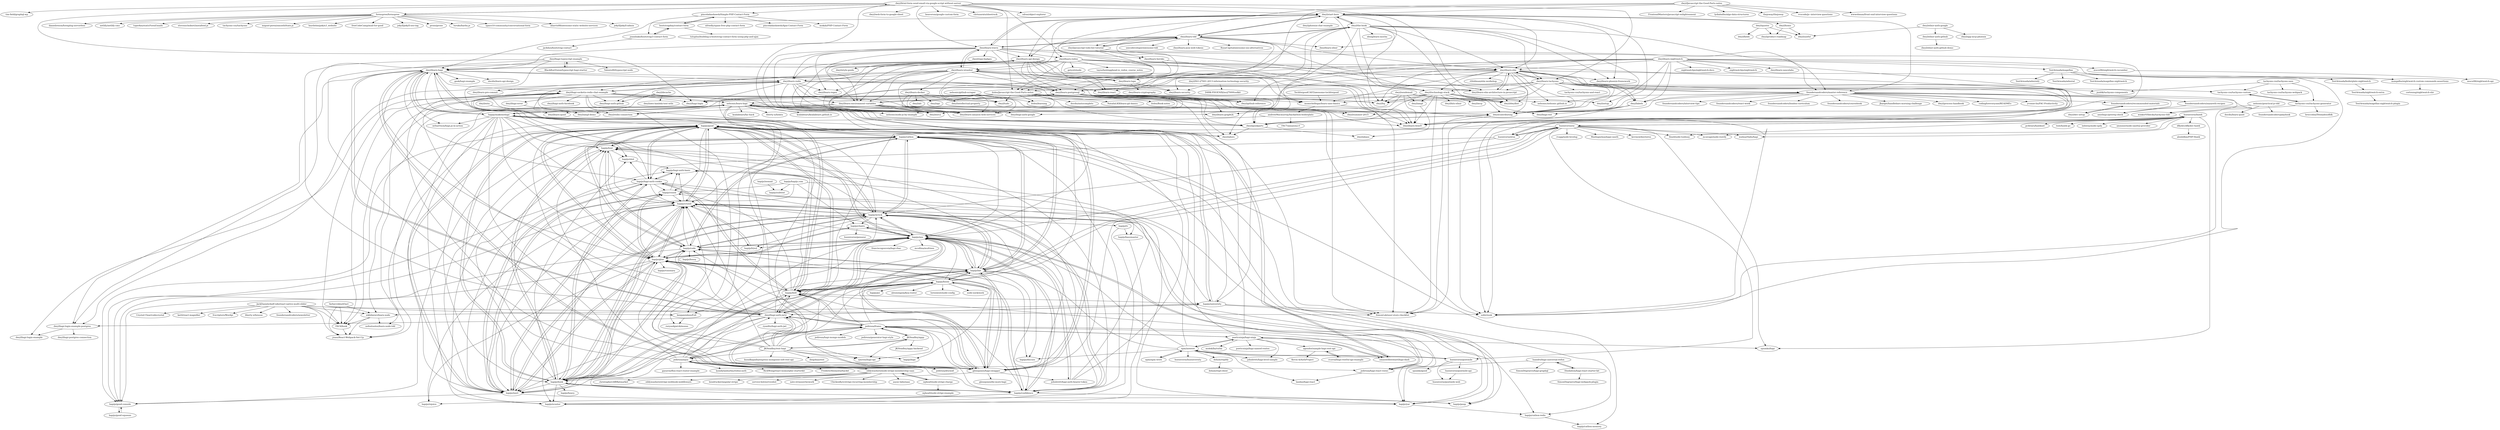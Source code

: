 digraph G {
"dwyl/start-here" -> "dwyl/learn-elixir" ["e"=1]
"dwyl/start-here" -> "dwyl/the-book"
"dwyl/start-here" -> "dwyl/learn-tdd"
"dwyl/start-here" -> "dwyl/technology-stack"
"dwyl/start-here" -> "dwyl/learn-travis"
"dwyl/start-here" -> "dwyl/learn-elm"
"dwyl/start-here" -> "iteles/Javascript-the-Good-Parts-notes"
"dwyl/start-here" -> "dwyl/home"
"dwyl/start-here" -> "dwyl/contributing"
"dwyl/start-here" -> "dwyl/learn-phoenix-framework" ["e"=1]
"dwyl/start-here" -> "dwyl/learn-api-design"
"dwyl/start-here" -> "foundersandcoders/master-reference"
"dwyl/start-here" -> "dwyl/learn-redux"
"dwyl/start-here" -> "dwyl/phoenix-chat-example" ["e"=1]
"dwyl/start-here" -> "dwyl/learn-hapi"
"JackDanielsAndCode/react-native-multi-slider" -> "jrans/React-Webpack-Set-Up"
"JackDanielsAndCode/react-native-multi-slider" -> "nikhilaravi/learn-node"
"JackDanielsAndCode/react-native-multi-slider" -> "benjaminlees/Es6"
"JackDanielsAndCode/react-native-multi-slider" -> "FAC6/book"
"JackDanielsAndCode/react-native-multi-slider" -> "foundersandcoders/newsletter"
"JackDanielsAndCode/react-native-multi-slider" -> "Crystal-Clear/codecrystal"
"JackDanielsAndCode/react-native-multi-slider" -> "kat4/react-magnifier"
"JackDanielsAndCode/react-native-multi-slider" -> "fcscripters/Wordpi"
"JackDanielsAndCode/react-native-multi-slider" -> "liberty-x/lxissue"
"JackDanielsAndCode/react-native-multi-slider" -> "SimonLab/user-story-checklist"
"dwyl/html-form-send-email-via-google-script-without-server" -> "dwyl/web-form-to-google-sheet"
"dwyl/html-form-send-email-via-google-script-without-server" -> "formspree/formspree"
"dwyl/html-form-send-email-via-google-script-without-server" -> "heaversm/google-custom-form"
"dwyl/html-form-send-email-via-google-script-without-server" -> "iteles/Javascript-the-Good-Parts-notes"
"dwyl/html-form-send-email-via-google-script-without-server" -> "dwyl/contributing"
"dwyl/html-form-send-email-via-google-script-without-server" -> "dwyl/start-here"
"dwyl/html-form-send-email-via-google-script-without-server" -> "dwyl/hapi-login"
"dwyl/html-form-send-email-via-google-script-without-server" -> "chriszarate/sheetrock" ["e"=1]
"dwyl/html-form-send-email-via-google-script-without-server" -> "dwyl/goodparts"
"dwyl/html-form-send-email-via-google-script-without-server" -> "pinceladasdaweb/Simple-PHP-Contact-Form"
"dwyl/html-form-send-email-via-google-script-without-server" -> "dwyl/learn-tachyons"
"dwyl/html-form-send-email-via-google-script-without-server" -> "sdras/object-explorer" ["e"=1]
"dwyl/html-form-send-email-via-google-script-without-server" -> "dwyl/learn-postgresql"
"dwyl/html-form-send-email-via-google-script-without-server" -> "dwyl/learn-travis"
"dwyl/html-form-send-email-via-google-script-without-server" -> "tim-field/graphql-wp" ["e"=1]
"dwyl/learn-istanbul" -> "dwyl/learn-tape"
"dwyl/learn-istanbul" -> "dwyl/learn-postgresql"
"dwyl/learn-istanbul" -> "dwyl/learn-environment-variables"
"dwyl/learn-istanbul" -> "dwyl/learn-pre-commit"
"dwyl/learn-istanbul" -> "dwyl/learn-travis"
"dwyl/learn-istanbul" -> "dwyl/learn-regex"
"dwyl/learn-istanbul" -> "sofer/sssk"
"dwyl/learn-istanbul" -> "dwyl/learn-redis"
"dwyl/learn-istanbul" -> "dwyl/learn-security"
"dwyl/learn-istanbul" -> "dwyl/learn-docker"
"dwyl/learn-istanbul" -> "dwyl/learn-amazon-web-services"
"dwyl/learn-istanbul" -> "dwyl/hapi-auth-github"
"formspree/formspree" -> "dwyl/html-form-send-email-via-google-script-without-server"
"formspree/formspree" -> "jekyll/jekyll-admin" ["e"=1]
"formspree/formspree" -> "danielireson/formplug-serverless"
"formspree/formspree" -> "netlify/netlify-cms" ["e"=1]
"formspree/formspree" -> "toperkin/staticFormEmails"
"formspree/formspree" -> "stevenschobert/instafeed.js" ["e"=1]
"formspree/formspree" -> "tachyons-css/tachyons" ["e"=1]
"formspree/formspree" -> "miguel-perez/smoothState.js" ["e"=1]
"formspree/formspree" -> "laurilehmijoki/s3_website" ["e"=1]
"formspree/formspree" -> "freeCodeCamp/mail-for-good" ["e"=1]
"formspree/formspree" -> "jekyll/jekyll-seo-tag" ["e"=1]
"formspree/formspree" -> "prose/prose" ["e"=1]
"formspree/formspree" -> "luruke/barba.js" ["e"=1]
"formspree/formspree" -> "space10-community/conversational-form" ["e"=1]
"formspree/formspree" -> "aharris88/awesome-static-website-services"
"dwyl/learn-docker" -> "dwyl/env2"
"dwyl/learn-docker" -> "dwyl/hapi-auth-google"
"dwyl/learn-docker" -> "dwyl/alc"
"dwyl/learn-docker" -> "dwyl/api"
"dwyl/learn-docker" -> "dwyl/tudo"
"dwyl/learn-docker" -> "dwyl/intellectual-property"
"hapijs/catbox" -> "hapijs/good"
"hapijs/catbox" -> "hapijs/catbox-redis"
"hapijs/catbox" -> "hapijs/crumb"
"hapijs/catbox" -> "hapijs/wreck"
"hapijs/catbox" -> "hapijs/good-console"
"hapijs/catbox" -> "hapijs/code"
"hapijs/catbox" -> "hapijs/lab"
"hapijs/catbox" -> "hapijs/yar"
"hapijs/catbox" -> "hapijs/hoek"
"hapijs/catbox" -> "hapijs/poop"
"hapijs/catbox" -> "hapijs/catbox-memory"
"hapijs/catbox" -> "hapijs/inert"
"hapijs/catbox" -> "hapijs/nes"
"hapijs/catbox" -> "hapijs/confidence"
"hapijs/catbox" -> "hapijs/lout"
"hapijs/good" -> "hapijs/good-console"
"hapijs/good" -> "hapijs/crumb"
"hapijs/good" -> "hapijs/glue"
"hapijs/good" -> "hapijs/catbox"
"hapijs/good" -> "hapijs/hoek"
"hapijs/good" -> "hapijs/lab"
"hapijs/good" -> "hapijs/lout"
"hapijs/good" -> "hapijs/inert"
"hapijs/good" -> "hapijs/bell"
"hapijs/good" -> "hapijs/code"
"hapijs/good" -> "hapijs/hapi-auth-cookie"
"hapijs/good" -> "glennjones/hapi-swagger"
"hapijs/good" -> "hapijs/wreck"
"hapijs/good" -> "hapijs/nes"
"hapijs/good" -> "hapijs/vision"
"hapijs/lout" -> "hapijs/good"
"hapijs/lout" -> "hapijs/code"
"hapijs/lout" -> "hapijs/scooter"
"hapijs/lout" -> "hapijs/confidence"
"hapijs/lout" -> "hapijs/shot"
"hapijs/lout" -> "hapijs/crumb"
"hapijs/confidence" -> "hapijs/crumb"
"hapijs/confidence" -> "hapijs/glue"
"hapijs/confidence" -> "hapijs/scooter"
"hapijs/confidence" -> "hapijs/rejoice"
"hapijs/confidence" -> "hapijs/hoek"
"hapijs/confidence" -> "hapijs/poop"
"hapijs/confidence" -> "hapijs/nes"
"dwyl/learn-nightwatch" -> "dwyl/contributing"
"dwyl/learn-nightwatch" -> "nightwatchjs/nightwatch-docs"
"dwyl/learn-nightwatch" -> "dwyl/env2"
"dwyl/learn-nightwatch" -> "maxgalbu/nightwatch-custom-commands-assertions"
"dwyl/learn-nightwatch" -> "dwyl/learn-elm"
"dwyl/learn-nightwatch" -> "dwyl/learn-html5"
"dwyl/learn-nightwatch" -> "nightwatchjs/nightwatch" ["e"=1]
"dwyl/learn-nightwatch" -> "dwyl/setup"
"dwyl/learn-nightwatch" -> "dwyl/learn-saucelabs"
"dwyl/learn-nightwatch" -> "mucsi96/nightwatch-cucumber"
"dwyl/learn-nightwatch" -> "dwyl/learn-graphQL"
"dwyl/learn-nightwatch" -> "dwyl/hq"
"dwyl/learn-nightwatch" -> "dwyl/labels"
"dwyl/learn-nightwatch" -> "TestArmada/magellan"
"dwyl/learn-nightwatch" -> "dwyl/github-reference"
"dwyl/ISO-27001-2013-information-technology-security" -> "dwyl/learn-security"
"dwyl/ISO-27001-2013-information-technology-security" -> "D4RK-PHOENIX/iso27000toolkit"
"jedireza/aqua" -> "jedireza/frame"
"jedireza/aqua" -> "jedireza/drywall" ["e"=1]
"jedireza/aqua" -> "RickWong/react-isomorphic-starterkit" ["e"=1]
"jedireza/aqua" -> "hapijs/nes"
"jedireza/aqua" -> "FredericHeem/starhackit" ["e"=1]
"jedireza/aqua" -> "eddywashere/node-stripe-membership-saas"
"jedireza/aqua" -> "dwyl/hapi-auth-jwt2"
"jedireza/aqua" -> "jedireza/hapi-react-views"
"jedireza/aqua" -> "glennjones/hapi-swagger"
"jedireza/aqua" -> "gaearon/flux-react-router-example" ["e"=1]
"jedireza/aqua" -> "hapijs/confidence"
"jedireza/aqua" -> "hapijs/lout"
"jedireza/aqua" -> "hapijs/bell"
"jedireza/aqua" -> "lynndylanhurley/redux-auth" ["e"=1]
"jedireza/aqua" -> "dwyl/hapi-socketio-redis-chat-example"
"TestArmada/magellan" -> "TestArmada/boilerplate-nightwatch"
"TestArmada/magellan" -> "TestArmada/admiral"
"TestArmada/magellan" -> "TestArmada/magellan-nightwatch"
"TestArmada/magellan" -> "maxgalbu/nightwatch-custom-commands-assertions"
"TestArmada/magellan" -> "TestArmada/admiral2"
"dwyl/learn-tdd" -> "dwyl/learn-travis"
"dwyl/learn-tdd" -> "dwyl/the-book"
"dwyl/learn-tdd" -> "dwyl/start-here"
"dwyl/learn-tdd" -> "dwyl/javascript-todo-list-tutorial"
"dwyl/learn-tdd" -> "unicodeveloper/awesome-tdd" ["e"=1]
"dwyl/learn-tdd" -> "dwyl/learn-elm-architecture-in-javascript"
"dwyl/learn-tdd" -> "dwyl/learn-hapi"
"dwyl/learn-tdd" -> "dwyl/learn-tape"
"dwyl/learn-tdd" -> "dwyl/learn-elm"
"dwyl/learn-tdd" -> "dwyl/learn-istanbul"
"dwyl/learn-tdd" -> "dwyl/learn-api-design"
"dwyl/learn-tdd" -> "iteles/Javascript-the-Good-Parts-notes"
"dwyl/learn-tdd" -> "dwyl/learn-elixir" ["e"=1]
"dwyl/learn-tdd" -> "dwyl/learn-json-web-tokens" ["e"=1]
"dwyl/learn-tdd" -> "RunaCapital/awesome-oss-alternatives" ["e"=1]
"dwyl/learn-heroku" -> "dwyl/learn-html5"
"dwyl/learn-heroku" -> "dwyl/learn-amazon-web-services"
"nelsonic/github-scraper" -> "dwyl/tudo"
"nelsonic/github-scraper" -> "iteles/learning"
"nelsonic/github-scraper" -> "SimonLab/user-story-checklist"
"dwyl/learn-hapi" -> "dwyl/hapi-auth-jwt2"
"dwyl/learn-hapi" -> "dwyl/learn-api-design"
"dwyl/learn-hapi" -> "hapijs/bell"
"dwyl/learn-hapi" -> "hapijs/university"
"dwyl/learn-hapi" -> "hapijs/makemehapi"
"dwyl/learn-hapi" -> "mtharrison/hapi.js-in-action"
"dwyl/learn-hapi" -> "glennjones/hapi-swagger"
"dwyl/learn-hapi" -> "dwyl/hapi-socketio-redis-chat-example"
"dwyl/learn-hapi" -> "hapijs/hapi-auth-cookie"
"dwyl/learn-hapi" -> "dwyl/learn-redis"
"dwyl/learn-hapi" -> "geek/hapi-example"
"dwyl/learn-hapi" -> "docdis/learn-api-design"
"dwyl/learn-hapi" -> "dwyl/hapi-login-example-postgres"
"dwyl/learn-hapi" -> "hapijs/shot"
"dwyl/learn-hapi" -> "hapijs/glue"
"dwyl/the-book" -> "dwyl/technology-stack"
"dwyl/the-book" -> "dwyl/learn-elm"
"dwyl/the-book" -> "foundersandcoders/master-reference"
"dwyl/the-book" -> "dwyl/start-here"
"dwyl/the-book" -> "dwyl/learn-tdd"
"dwyl/the-book" -> "dwyl/goodparts"
"dwyl/the-book" -> "dwyl/contributing"
"dwyl/the-book" -> "ideaq/learn-mocha"
"dwyl/the-book" -> "dwyl/learn-tachyons"
"dwyl/the-book" -> "dwyl/dwylbot"
"dwyl/the-book" -> "dwyl/hq"
"dwyl/the-book" -> "dwyl/learn-security"
"dwyl/the-book" -> "iteles/Javascript-the-Good-Parts-notes"
"dwyl/the-book" -> "dwyl/learn-phoenix-framework" ["e"=1]
"dwyl/the-book" -> "dwyl/learn-postgresql"
"dwyl/Javascript-the-Good-Parts-notes" -> "FrontendMasters/javascript-enlightenment" ["e"=1]
"dwyl/Javascript-the-Good-Parts-notes" -> "dwyl/javascript-todo-list-tutorial"
"dwyl/Javascript-the-Good-Parts-notes" -> "lydiahallie/algo-data-structures" ["e"=1]
"dwyl/Javascript-the-Good-Parts-notes" -> "thejsway/thejsway" ["e"=1]
"dwyl/Javascript-the-Good-Parts-notes" -> "dwyl/start-here"
"dwyl/Javascript-the-Good-Parts-notes" -> "dwyl/learn-postgresql"
"dwyl/Javascript-the-Good-Parts-notes" -> "vvscode/js--interview-questions" ["e"=1]
"dwyl/Javascript-the-Good-Parts-notes" -> "wwwebman/front-end-interview-questions" ["e"=1]
"pinceladasdaweb/Simple-PHP-Contact-Form" -> "bootstrapbay/contact-form"
"pinceladasdaweb/Simple-PHP-Contact-Form" -> "pinceladasdaweb/Ajax-Contact-Form"
"pinceladasdaweb/Simple-PHP-Contact-Form" -> "jonmbake/bootstrap3-contact-form"
"pinceladasdaweb/Simple-PHP-Contact-Form" -> "mokah/PHP-Contact-Form"
"pinceladasdaweb/Simple-PHP-Contact-Form" -> "nfriedly/spam-free-php-contact-form"
"hapijs/bell" -> "hapijs/hapi-auth-cookie"
"hapijs/bell" -> "hapijs/nes"
"hapijs/bell" -> "hapijs/good"
"hapijs/bell" -> "hapijs/inert"
"hapijs/bell" -> "hapijs/hapi-auth-basic"
"hapijs/bell" -> "dwyl/hapi-auth-jwt2"
"hapijs/bell" -> "glennjones/hapi-swagger"
"hapijs/bell" -> "hapijs/wreck"
"hapijs/bell" -> "hapijs/vision"
"hapijs/bell" -> "hapijs/glue"
"hapijs/bell" -> "hapijs/confidence"
"hapijs/bell" -> "dwyl/learn-hapi"
"hapijs/bell" -> "hapijs/lout"
"hapijs/bell" -> "hapijs/university"
"hapijs/bell" -> "hapijs/yar"
"hapijs/boom" -> "hapijs/good"
"hapijs/boom" -> "dwyl/hapi-auth-jwt2"
"hapijs/boom" -> "hapijs/joi" ["e"=1]
"hapijs/boom" -> "hapijs/lab"
"hapijs/boom" -> "hapijs/hapi" ["e"=1]
"hapijs/boom" -> "glennjones/hapi-swagger"
"hapijs/boom" -> "alexmingoia/koa-router" ["e"=1]
"hapijs/boom" -> "hapijs/code"
"hapijs/boom" -> "hapijs/hoek"
"hapijs/boom" -> "hapijs/inert"
"hapijs/boom" -> "hapijs/bell"
"hapijs/boom" -> "hapijs/wreck"
"hapijs/boom" -> "hapijs/nes"
"hapijs/boom" -> "lorenwest/node-config" ["e"=1]
"hapijs/boom" -> "node-nock/nock" ["e"=1]
"hapijs/lab" -> "hapijs/code"
"hapijs/lab" -> "hapijs/good"
"hapijs/lab" -> "hapijs/hoek"
"hapijs/lab" -> "hapijs/glue"
"hapijs/lab" -> "hapijs/wreck"
"hapijs/lab" -> "hapijs/nes"
"hapijs/lab" -> "hapijs/catbox"
"hapijs/lab" -> "hapijs/inert"
"hapijs/lab" -> "hapijs/lout"
"hapijs/lab" -> "hapijs/confidence"
"hapijs/lab" -> "hapijs/crumb"
"hapijs/lab" -> "glennjones/hapi-swagger"
"hapijs/lab" -> "hapijs/discuss"
"hapijs/lab" -> "hapijs/boom"
"hapijs/lab" -> "dwyl/hapi-auth-jwt2"
"hapijs/wreck" -> "hapijs/hoek"
"hapijs/wreck" -> "hapijs/crumb"
"hapijs/wreck" -> "hapijs/code"
"hapijs/wreck" -> "hapijs/h2o2"
"hapijs/wreck" -> "hapijs/catbox"
"hapijs/wreck" -> "hapijs/yar"
"hapijs/wreck" -> "hapijs/lab"
"hapijs/wreck" -> "hapijs/good"
"hapijs/wreck" -> "hapijs/inert"
"hapijs/wreck" -> "hapijs/tv"
"hapijs/wreck" -> "hapijs/poop"
"hapijs/wreck" -> "hapijs/hapi-auth-basic"
"hapijs/wreck" -> "hapijs/chairo"
"hapijs/wreck" -> "hapijs/hapi-auth-cookie"
"hapijs/wreck" -> "hapijs/nes"
"dwyl/hapi-socketio-redis-chat-example" -> "dwyl/learn-redis"
"dwyl/hapi-socketio-redis-chat-example" -> "dwyl/redis-connection"
"dwyl/hapi-socketio-redis-chat-example" -> "nelsonic/learn-hapi"
"dwyl/hapi-socketio-redis-chat-example" -> "dwyl/hapi-error"
"dwyl/hapi-socketio-redis-chat-example" -> "dwyl/adoro"
"dwyl/hapi-socketio-redis-chat-example" -> "dwyl/hapi-auth-google"
"dwyl/hapi-socketio-redis-chat-example" -> "FAC6/book"
"dwyl/hapi-socketio-redis-chat-example" -> "dwyl/hapi-login"
"dwyl/hapi-socketio-redis-chat-example" -> "dwyl/contributing"
"dwyl/hapi-socketio-redis-chat-example" -> "dwyl/learn-qunit"
"dwyl/hapi-socketio-redis-chat-example" -> "dwyl/hapi-auth-facebook"
"dwyl/hapi-socketio-redis-chat-example" -> "dwyl/hapi-login-example"
"dwyl/hapi-socketio-redis-chat-example" -> "dwyl/hapi-auth-github"
"dwyl/hapi-socketio-redis-chat-example" -> "dwyl/env2"
"dwyl/hapi-socketio-redis-chat-example" -> "rorysedgwick/moose"
"dwyl/learn-redux" -> "dwyl/learn-react"
"dwyl/learn-redux" -> "dwyl/learn-elm"
"dwyl/learn-redux" -> "dwyl/learn-elm-architecture-in-javascript"
"dwyl/learn-redux" -> "msmichellegar/learn-sass-basics"
"dwyl/learn-redux" -> "dwyl/learn-istanbul"
"dwyl/learn-redux" -> "sofer/sssk"
"dwyl/learn-redux" -> "iteles/Javascript-the-Good-Parts-notes"
"dwyl/learn-redux" -> "dwyl/env2"
"dwyl/learn-redux" -> "getyoti/node"
"dwyl/learn-redux" -> "dwyl/learn-environment-variables"
"dwyl/learn-redux" -> "dwyl/goodparts"
"dwyl/learn-redux" -> "dwyl/hapi-socketio-redis-chat-example"
"dwyl/learn-redux" -> "tayiorbeii/egghead.io_redux_course_notes" ["e"=1]
"jedireza/hapi-react-views" -> "landau/hapi-react"
"jedireza/hapi-react-views" -> "hapijs/nes"
"JKHeadley/rest-hapi" -> "JKHeadley/appy"
"JKHeadley/rest-hapi" -> "dwyl/hapi-auth-jwt2"
"JKHeadley/rest-hapi" -> "glennjones/hapi-swagger"
"JKHeadley/rest-hapi" -> "diegohaz/rest" ["e"=1]
"JKHeadley/rest-hapi" -> "jedireza/frame"
"JKHeadley/rest-hapi" -> "hapijs/boom"
"JKHeadley/rest-hapi" -> "dwyl/learn-hapi"
"JKHeadley/rest-hapi" -> "hapijs/crumb"
"JKHeadley/rest-hapi" -> "hapijs/bell"
"JKHeadley/rest-hapi" -> "hapijs/glue"
"JKHeadley/rest-hapi" -> "hapijs/hapi" ["e"=1]
"JKHeadley/rest-hapi" -> "rjmreis/hapi-api"
"JKHeadley/rest-hapi" -> "hapijs/good"
"JKHeadley/rest-hapi" -> "kunalkapadia/express-mongoose-es6-rest-api" ["e"=1]
"JKHeadley/rest-hapi" -> "jedireza/aqua"
"dwyl/learn-regex" -> "dwyl/learn-amazon-web-services"
"johnbrett/hapi-auth-bearer-token" -> "hapijs/good"
"johnbrett/hapi-auth-bearer-token" -> "hapijs/nes"
"johnbrett/hapi-auth-bearer-token" -> "hapijs/hapi-auth-basic"
"dwyl/learn-tachyons" -> "dwyl/learn-elm"
"dwyl/learn-tachyons" -> "tachyons-css/tachyons-and-react"
"dwyl/learn-tachyons" -> "dwyl/contributing"
"dwyl/learn-tachyons" -> "dwyl/learn-react"
"dwyl/learn-tachyons" -> "dwyl/technology-stack"
"dwyl/learn-tachyons" -> "winkerVSbecks/tachyons-tldr"
"dwyl/learn-tachyons" -> "SimonLab/user-story-checklist"
"dwyl/learn-tachyons" -> "tachyons-css/tachyons-custom"
"dwyl/learn-tachyons" -> "jxnblk/tachyons-components" ["e"=1]
"dwyl/learn-tachyons" -> "dwyl/hapi-login"
"dwyl/learn-tachyons" -> "dwyl/labels"
"dwyl/learn-tachyons" -> "foundersandcoders/master-reference"
"dwyl/learn-tachyons" -> "dwyl/hq"
"dwyl/learn-tachyons" -> "dwyl/learn-elm-architecture-in-javascript"
"dwyl/learn-tachyons" -> "nelsonic/nelsonic.github.io"
"hueniverse/hawk" -> "hueniverse/oz"
"hueniverse/hawk" -> "hueniverse/iron"
"hueniverse/hawk" -> "pcibraro/hawknet"
"hueniverse/hawk" -> "dflydev/dflydev-hawk"
"hueniverse/hawk" -> "spumko/hapi" ["e"=1]
"hueniverse/hawk" -> "lloyd/node-toobusy" ["e"=1]
"hueniverse/hawk" -> "tent/hawk-go"
"hueniverse/hawk" -> "mcavage/node-restify" ["e"=1]
"hueniverse/hawk" -> "walmartlabs/hapi" ["e"=1]
"hueniverse/hawk" -> "hapijs/bell"
"hueniverse/hawk" -> "indutny/node-spdy" ["e"=1]
"hueniverse/hawk" -> "ammmir/node-oauth2-provider" ["e"=1]
"JKHeadley/appy" -> "JKHeadley/rest-hapi"
"JKHeadley/appy" -> "JKHeadley/appy-backend"
"JKHeadley/appy" -> "jedireza/frame"
"JKHeadley/appy" -> "rjmreis/hapi-api"
"dwyl/learn-elm-architecture-in-javascript" -> "dwyl/learn-elm"
"dwyl/learn-elm-architecture-in-javascript" -> "dwyl/dwylbot"
"npm/npm-www" -> "npm/newww"
"dwyl/learn-environment-variables" -> "dwyl/env2"
"dwyl/learn-environment-variables" -> "dwyl/learn-html5"
"dwyl/learn-environment-variables" -> "dwyl/learn-amazon-web-services"
"dwyl/learn-environment-variables" -> "dwyl/redis-connection"
"dwyl/learn-environment-variables" -> "dwyl/learn-qunit"
"dwyl/learn-environment-variables" -> "dwyl/learn-postgresql"
"dwyl/learn-environment-variables" -> "sofer/sssk"
"dwyl/learn-environment-variables" -> "dwyl/learn-graphQL"
"dwyl/learn-environment-variables" -> "dwyl/hapi-auth-google"
"dwyl/learn-travis" -> "dwyl/learn-tdd"
"dwyl/learn-travis" -> "dwyl/learn-istanbul"
"dwyl/learn-travis" -> "dwyl/repo-badges" ["e"=1]
"dwyl/learn-travis" -> "dwyl/learn-environment-variables"
"dwyl/learn-travis" -> "dwyl/start-here"
"dwyl/learn-travis" -> "dwyl/learn-redis"
"dwyl/learn-travis" -> "dwyl/learn-postgresql"
"dwyl/learn-travis" -> "dwyl/learn-heroku"
"dwyl/learn-travis" -> "dwyl/env2"
"dwyl/learn-travis" -> "foundersandcoders/master-reference"
"dwyl/learn-travis" -> "dwyl/learn-redux"
"dwyl/learn-travis" -> "dwyl/learn-regex"
"dwyl/learn-travis" -> "dwyl/learn-api-design"
"dwyl/learn-travis" -> "sofer/sssk"
"dwyl/learn-travis" -> "dwyl/goodparts"
"dwyl/quotes" -> "dwyl/product-roadmap"
"dwyl/quotes" -> "dwyl/fields" ["e"=1]
"dwyl/quotes" -> "dwyl/useful"
"dwyl/learn-elm" -> "dwyl/learn-elm-architecture-in-javascript"
"dwyl/learn-elm" -> "dwyl/contributing"
"dwyl/learn-elm" -> "dwyl/learn-phoenix-framework" ["e"=1]
"dwyl/learn-elm" -> "dwyl/learn-tachyons"
"dwyl/learn-elm" -> "rtfeldman/elm-workshop" ["e"=1]
"dwyl/learn-elm" -> "dwyl/learn-html5"
"dwyl/learn-elm" -> "dwyl/technology-stack"
"dwyl/learn-elm" -> "foundersandcoders/master-reference"
"dwyl/learn-elm" -> "sofer/sssk"
"dwyl/learn-elm" -> "dwyl/dwylbot"
"dwyl/learn-elm" -> "dwyl/goodparts"
"dwyl/learn-elm" -> "dwyl/labels"
"dwyl/learn-elm" -> "msmichellegar/learn-sass-basics"
"dwyl/learn-elm" -> "dwyl/learn-postgresql"
"dwyl/learn-elm" -> "nelsonic/nelsonic.github.io"
"dwyl/learn-redis" -> "dwyl/hapi-socketio-redis-chat-example"
"dwyl/learn-redis" -> "dwyl/redis-connection"
"dwyl/learn-redis" -> "dwyl/learn-postgresql"
"dwyl/learn-redis" -> "dwyl/learn-environment-variables"
"dwyl/learn-redis" -> "dwyl/learn-qunit"
"dwyl/learn-redis" -> "dwyl/learn-react"
"dwyl/learn-redis" -> "dwyl/learn-regex"
"dwyl/learn-redis" -> "dwyl/env2"
"dwyl/learn-redis" -> "dwyl/learn-amazon-web-services"
"dwyl/learn-redis" -> "dwyl/hapi-login-example-postgres"
"dwyl/learn-redis" -> "dwyl/learn-html5"
"dwyl/learn-redis" -> "dwyl/hapi-login"
"dwyl/learn-redis" -> "dwyl/tudo"
"dwyl/learn-redis" -> "dwyl/learn-pre-commit"
"jedireza/frame" -> "jedireza/aqua"
"jedireza/frame" -> "hapijs/lab"
"jedireza/frame" -> "dwyl/hapi-auth-jwt2"
"jedireza/frame" -> "jedireza/hapi-mongo-models"
"jedireza/frame" -> "hapijs/glue"
"jedireza/frame" -> "jedireza/drywall" ["e"=1]
"jedireza/frame" -> "smaxwellstewart/hapi-dash"
"jedireza/frame" -> "poeticninja/hapi-ninja"
"jedireza/frame" -> "rjmreis/hapi-api"
"jedireza/frame" -> "jedireza/generator-hapi-style"
"jedireza/frame" -> "glennjones/hapi-swagger"
"jedireza/frame" -> "hapijs/confidence"
"jedireza/frame" -> "hapijs/nes"
"jedireza/frame" -> "JKHeadley/appy"
"jedireza/frame" -> "jedireza/hapi-react-views"
"dwyl/technology-stack" -> "dwyl/contributing"
"dwyl/technology-stack" -> "dwyl/hq"
"dwyl/technology-stack" -> "dwyl/dwylbot"
"dwyl/technology-stack" -> "dwyl/learn-html5"
"dwyl/technology-stack" -> "dwyl/goodparts"
"dwyl/technology-stack" -> "nelsonic/nelsonic.github.io"
"dwyl/technology-stack" -> "dwyl/hits-elixir"
"dwyl/technology-stack" -> "dwyl/mvp"
"dwyl/technology-stack" -> "SimonLab/user-story-checklist"
"dwyl/technology-stack" -> "dwyl/hapi-login"
"dwyl/technology-stack" -> "dwyl/ampl"
"dwyl/technology-stack" -> "dwyl/hapi-riot"
"dwyl/javascript-todo-list-tutorial" -> "dwyl/learn-elm-architecture-in-javascript"
"dwyl/javascript-todo-list-tutorial" -> "dwyl/learn-heroku"
"dwyl/javascript-todo-list-tutorial" -> "dwyl/learn-amazon-web-services"
"dwyl/javascript-todo-list-tutorial" -> "dwyl/learn-tdd"
"dwyl/home" -> "dwyl/product-roadmap"
"dwyl/home" -> "dwyl/useful"
"nelsonic/practical-js-tdd" -> "docdis/learn-qunit"
"nelsonic/practical-js-tdd" -> "dwyl/summer-2015"
"nelsonic/practical-js-tdd" -> "foundersandcoders/playbook"
"eddywashere/node-stripe-membership-saas" -> "mjhea0/node-stripe-charge"
"eddywashere/node-stripe-membership-saas" -> "bendrucker/angular-stripe" ["e"=1]
"eddywashere/node-stripe-membership-saas" -> "jedireza/aqua"
"eddywashere/node-stripe-membership-saas" -> "service-bot/servicebot" ["e"=1]
"eddywashere/node-stripe-membership-saas" -> "nate-strauser/wework" ["e"=1]
"eddywashere/node-stripe-membership-saas" -> "ChickenKyiv/stripe-recurring-membership"
"eddywashere/node-stripe-membership-saas" -> "async-labs/saas" ["e"=1]
"eddywashere/node-stripe-membership-saas" -> "christophercliff/flatmarket" ["e"=1]
"eddywashere/node-stripe-membership-saas" -> "eddywashere/stripe-webhook-middleware"
"hueniverse/oz" -> "hueniverse/hawk"
"hueniverse/oz" -> "hueniverse/iron"
"hueniverse/oz" -> "hapijs/nes"
"hueniverse/oz" -> "walmartlabs/hapi" ["e"=1]
"hueniverse/oz" -> "hapijs/lab"
"hueniverse/oz" -> "lloyd/node-toobusy" ["e"=1]
"hueniverse/oz" -> "mcavage/node-restify" ["e"=1]
"hueniverse/oz" -> "hueniverse/postmile"
"hueniverse/oz" -> "hapijs/bell"
"hueniverse/oz" -> "spumko/hapi" ["e"=1]
"hueniverse/oz" -> "hapijs/catbox"
"hueniverse/oz" -> "rvagg/node-levelup" ["e"=1]
"hueniverse/oz" -> "Mashape/mashape-oauth" ["e"=1]
"hueniverse/oz" -> "glennjones/hapi-swagger"
"hueniverse/oz" -> "kevinswiber/siren" ["e"=1]
"dwyl/labels" -> "dwyl/learn-html5"
"dwyl/labels" -> "dwyl/contributing"
"dwyl/labels" -> "dwyl/hapi-riot"
"dwyl/elixir-auth-google" -> "dwyl/elixir-auth-github"
"dwyl/elixir-auth-google" -> "dwyl/app-mvp-phoenix"
"dwyl/elixir-auth-google" -> "dwyl/useful"
"poeticninja/hapi-ninja" -> "smaxwellstewart/hapi-dash"
"poeticninja/hapi-ninja" -> "npm/newww"
"poeticninja/hapi-ninja" -> "hapijs/good"
"poeticninja/hapi-ninja" -> "nelsonic/learn-hapi"
"poeticninja/hapi-ninja" -> "agendor/sample-hapi-rest-api"
"poeticninja/hapi-ninja" -> "johnbrett/hapi-level-sample"
"poeticninja/hapi-ninja" -> "poeticninja/hapi-named-routes"
"poeticninja/hapi-ninja" -> "jedireza/frame"
"poeticninja/hapi-ninja" -> "spumko/hapi" ["e"=1]
"poeticninja/hapi-ninja" -> "molekilla/rutha"
"npm/newww" -> "npm/npm-www"
"npm/newww" -> "poeticninja/hapi-ninja"
"npm/newww" -> "smaxwellstewart/hapi-dash"
"npm/newww" -> "hapijs/good"
"npm/newww" -> "hueniverse/hueniversity"
"npm/newww" -> "hueniverse/postmile"
"npm/newww" -> "johnbrett/hapi-level-sample"
"npm/newww" -> "hapijs/nes"
"npm/newww" -> "landau/hapi-react"
"npm/newww" -> "hapijs/discuss"
"npm/newww" -> "hapijs/lab"
"npm/newww" -> "dshaw/replify"
"hapijs/hoek" -> "hapijs/code"
"hapijs/hoek" -> "hapijs/crumb"
"hapijs/hoek" -> "hapijs/wreck"
"hapijs/hoek" -> "hapijs/glue"
"hapijs/hoek" -> "hapijs/good"
"hapijs/hoek" -> "hapijs/lab"
"hapijs/hoek" -> "hapijs/confidence"
"hapijs/hoek" -> "hapijs/poop"
"hapijs/hoek" -> "hapijs/heavy"
"hapijs/hoek" -> "hapijs/scooter"
"hapijs/hoek" -> "hapijs/hapi-auth-cookie"
"hapijs/hoek" -> "hapijs/shot"
"hapijs/hoek" -> "hapijs/catbox"
"hapijs/hoek" -> "hapijs/lout"
"hapijs/hoek" -> "hapijs/inert"
"hapijs/glue" -> "hapijs/good"
"hapijs/glue" -> "hapijs/hoek"
"hapijs/glue" -> "hapijs/rejoice"
"hapijs/glue" -> "hapijs/crumb"
"hapijs/glue" -> "hapijs/confidence"
"hapijs/glue" -> "hapijs/code"
"hapijs/glue" -> "hapijs/discuss"
"hapijs/glue" -> "hapijs/lab"
"hapijs/glue" -> "hapijs/inert"
"hapijs/glue" -> "hapijs/vision"
"hapijs/glue" -> "hapijs/chairo"
"hapijs/glue" -> "hapijs/good-console"
"hapijs/glue" -> "hapijs/visionary"
"hapijs/glue" -> "hapijs/nes"
"hapijs/glue" -> "hapijs/lout"
"bootstrapbay/contact-form" -> "pinceladasdaweb/Simple-PHP-Contact-Form"
"bootstrapbay/contact-form" -> "jonmbake/bootstrap3-contact-form"
"bootstrapbay/contact-form" -> "tutsplus/building-a-bootstrap-contact-form-using-php-and-ajax"
"iteles/Javascript-the-Good-Parts-notes" -> "iteles/learning"
"iteles/Javascript-the-Good-Parts-notes" -> "dwyl/contributing"
"iteles/Javascript-the-Good-Parts-notes" -> "dwyl/goodparts"
"iteles/Javascript-the-Good-Parts-notes" -> "NataliaLKB/learn-git-basics"
"iteles/Javascript-the-Good-Parts-notes" -> "FAC6/book"
"iteles/Javascript-the-Good-Parts-notes" -> "iteles/Book-notes"
"iteles/Javascript-the-Good-Parts-notes" -> "msmichellegar/learn-sass-basics"
"iteles/Javascript-the-Good-Parts-notes" -> "jrans/React-Webpack-Set-Up"
"iteles/Javascript-the-Good-Parts-notes" -> "benjaminlees/Es6"
"iteles/Javascript-the-Good-Parts-notes" -> "dwyl/tudo"
"iteles/Javascript-the-Good-Parts-notes" -> "nelsonic/learn-hapi"
"iteles/Javascript-the-Good-Parts-notes" -> "dwyl/github-reference"
"iteles/Javascript-the-Good-Parts-notes" -> "docdis/autocomplete"
"iteles/Javascript-the-Good-Parts-notes" -> "dwyl/summer-2015"
"iteles/Javascript-the-Good-Parts-notes" -> "nelsonic/node-js-by-example"
"glennjones/hapi-swagger" -> "hapijs/good"
"glennjones/hapi-swagger" -> "hapijs/nes"
"glennjones/hapi-swagger" -> "dwyl/hapi-auth-jwt2"
"glennjones/hapi-swagger" -> "hapijs/lab"
"glennjones/hapi-swagger" -> "hapijs/bell"
"glennjones/hapi-swagger" -> "hapijs/glue"
"glennjones/hapi-swagger" -> "hapijs/lout"
"glennjones/hapi-swagger" -> "hapijs/hoek"
"glennjones/hapi-swagger" -> "hapijs/boom"
"glennjones/hapi-swagger" -> "glennjones/be-more-hapi"
"glennjones/hapi-swagger" -> "dwyl/learn-hapi"
"glennjones/hapi-swagger" -> "hapijs/code"
"glennjones/hapi-swagger" -> "johnbrett/hapi-auth-bearer-token"
"glennjones/hapi-swagger" -> "hapijs/wreck"
"glennjones/hapi-swagger" -> "hapijs/crumb"
"hapijs/nes" -> "hapijs/chairo"
"hapijs/nes" -> "hapijs/bell"
"hapijs/nes" -> "hapijs/code"
"hapijs/nes" -> "hapijs/confidence"
"hapijs/nes" -> "jedireza/hapi-react-views"
"hapijs/nes" -> "hapijs/lab"
"hapijs/nes" -> "hapijs/good"
"hapijs/nes" -> "mcollina/multines"
"hapijs/nes" -> "glennjones/hapi-swagger"
"hapijs/nes" -> "hapijs/glue"
"hapijs/nes" -> "franciscogouveia/hapi-rbac"
"hapijs/nes" -> "hapijs/wreck"
"hapijs/nes" -> "hapijs/crumb"
"hapijs/nes" -> "hapijs/h2o2"
"hapijs/nes" -> "johnbrett/hapi-auth-bearer-token"
"hueniverse/iron" -> "hueniverse/oz"
"hueniverse/iron" -> "hueniverse/hawk"
"hueniverse/iron" -> "hapijs/hapi-auth-cookie"
"hueniverse/iron" -> "hapijs/wreck"
"maxgalbu/nightwatch-custom-commands-assertions" -> "cortexmg/nightwatch-xhr"
"dwyl/learn-postgresql" -> "dwyl/learn-html5"
"dwyl/learn-postgresql" -> "dwyl/github-reference"
"dwyl/learn-postgresql" -> "dwyl/contributing"
"dwyl/learn-postgresql" -> "dwyl/adoro"
"dwyl/learn-postgresql" -> "dwyl/dwylbot"
"dwyl/learn-postgresql" -> "dwyl/learn-graphQL"
"dwyl/learn-postgresql" -> "dwyl/hq"
"dwyl/learn-postgresql" -> "dwyl/env2"
"dwyl/learn-postgresql" -> "dwyl/learn-environment-variables"
"dwyl/learn-postgresql" -> "dwyl/learn-amazon-web-services"
"dwyl/learn-postgresql" -> "dwyl/goodparts"
"dwyl/hapi-typescript-example" -> "BlackBoxVision/typescript-hapi-starter"
"dwyl/hapi-typescript-example" -> "dwyl/hapi-auth-jwt2"
"dwyl/hapi-typescript-example" -> "Talento90/typescript-node" ["e"=1]
"dwyl/hapi-typescript-example" -> "dwyl/learn-hapi"
"dwyl/hapi-typescript-example" -> "glennjones/hapi-swagger"
"dwyl/hapi-typescript-example" -> "rjmreis/hapi-api"
"dwyl/learn-api-design" -> "dwyl/learn-hapi"
"dwyl/learn-api-design" -> "dwyl/env2"
"dwyl/learn-api-design" -> "dwyl/learn-environment-variables"
"dwyl/learn-api-design" -> "dwyl/learn-amazon-web-services"
"dwyl/learn-api-design" -> "dwyl/style-guide"
"dwyl/learn-api-design" -> "dwyl/learn-elm"
"dwyl/learn-api-design" -> "dwyl/learn-html5"
"dwyl/learn-api-design" -> "dwyl/technology-stack"
"dwyl/learn-api-design" -> "dwyl/learn-redis"
"dwyl/learn-api-design" -> "dwyl/github-reference"
"dwyl/learn-api-design" -> "dwyl/hapi-login-example-postgres"
"dwyl/learn-api-design" -> "msmichellegar/learn-sass-basics"
"dwyl/learn-api-design" -> "dwyl/learn-postgresql"
"dwyl/learn-api-design" -> "dwyl/learn-react"
"dwyl/learn-api-design" -> "SimonLab/user-story-checklist"
"dwyl/dev-setup" -> "foundersandcoders/recommended-materials"
"dwyl/goodparts" -> "dwyl/contributing"
"dwyl/goodparts" -> "dwyl/abase"
"dwyl/goodparts" -> "dwyl/adoro"
"dwyl/learn-react" -> "dwyl/hq"
"dwyl/learn-react" -> "dwyl/adoro"
"jonmbake/bootstrap3-contact-form" -> "jackilyn/bootstrap-contact"
"jonmbake/bootstrap3-contact-form" -> "bootstrapbay/contact-form"
"dwyl/learn-tape" -> "dwyl/learn-istanbul"
"dwyl/learn-tape" -> "dwyl/learn-security"
"dwyl/learn-tape" -> "dwyl/learn-cryptography"
"hapijs/crumb" -> "hapijs/scooter"
"hapijs/crumb" -> "hapijs/good"
"hapijs/crumb" -> "hapijs/hoek"
"hapijs/crumb" -> "hapijs/good-console"
"hapijs/crumb" -> "hapijs/h2o2"
"hapijs/crumb" -> "hapijs/confidence"
"hapijs/crumb" -> "hapijs/hapi-auth-basic"
"hapijs/crumb" -> "hapijs/glue"
"hapijs/crumb" -> "hapijs/rejoice"
"hapijs/crumb" -> "hapijs/wreck"
"hapijs/crumb" -> "hapijs/yar"
"hapijs/crumb" -> "hapijs/inert"
"hapijs/good-console" -> "hapijs/good-squeeze"
"hapijs/h2o2" -> "hapijs/crumb"
"hapijs/hapi-auth-basic" -> "hapijs/hapi-auth-cookie"
"hapijs/hapi-auth-cookie" -> "hapijs/hapi-auth-basic"
"hapijs/hapi-auth-cookie" -> "hapijs/bell"
"hapijs/hapi-auth-cookie" -> "hapijs/inert"
"hapijs/hapi-auth-cookie" -> "hapijs/crumb"
"hapijs/hapi-auth-cookie" -> "hapijs/yar"
"hapijs/hapi-auth-cookie" -> "hapijs/shot"
"hapijs/hapi-auth-cookie" -> "hapijs/good"
"hapijs/hapi-auth-cookie" -> "hapijs/vision"
"hapijs/hapi-auth-cookie" -> "hapijs/good-console"
"hapijs/hapi-auth-cookie" -> "hapijs/hoek"
"hapijs/inert" -> "hapijs/vision"
"hapijs/inert" -> "hapijs/yar"
"hapijs/inert" -> "hapijs/hapi-auth-basic"
"hapijs/inert" -> "hapijs/hapi-auth-cookie"
"hapijs/inert" -> "hapijs/crumb"
"hapijs/inert" -> "hapijs/good"
"hapijs/inert" -> "hapijs/glue"
"hapijs/inert" -> "hapijs/good-console"
"hapijs/inert" -> "hapijs/wreck"
"hapijs/isemail" -> "hapijs/subtext"
"hapijs/shot" -> "hapijs/hapi-auth-basic"
"hapijs/vision" -> "hapijs/inert"
"hapijs/vision" -> "hapijs/catbox-redis"
"hapijs/vision" -> "hapijs/crumb"
"hapijs/vision" -> "hapijs/glue"
"hapijs/vision" -> "hapijs/hapi-auth-basic"
"msmichellegar/learn-sass-basics" -> "andrewMacmurray/hackathon-boilerplate"
"msmichellegar/learn-sass-basics" -> "sofer/sssk"
"BlackBoxVision/typescript-hapi-starter" -> "dwyl/hapi-typescript-example"
"dwyl/hapi-auth-jwt2" -> "glennjones/hapi-swagger"
"dwyl/hapi-auth-jwt2" -> "dwyl/learn-hapi"
"dwyl/hapi-auth-jwt2" -> "hapijs/glue"
"dwyl/hapi-auth-jwt2" -> "hapijs/boom"
"dwyl/hapi-auth-jwt2" -> "hapijs/bell"
"dwyl/hapi-auth-jwt2" -> "hapijs/nes"
"dwyl/hapi-auth-jwt2" -> "hapijs/good"
"dwyl/hapi-auth-jwt2" -> "hapijs/lab"
"dwyl/hapi-auth-jwt2" -> "hapijs/university"
"dwyl/hapi-auth-jwt2" -> "hapijs/inert"
"dwyl/hapi-auth-jwt2" -> "dwyl/hapi-login-example-postgres"
"dwyl/hapi-auth-jwt2" -> "dwyl/hapi-socketio-redis-chat-example"
"dwyl/hapi-auth-jwt2" -> "ryanfitz/hapi-auth-jwt"
"dwyl/hapi-auth-jwt2" -> "jedireza/frame"
"dwyl/hapi-auth-jwt2" -> "hapijs/hoek"
"hapijs/good-squeeze" -> "hapijs/good-console"
"hapijs/makemehapi" -> "nelsonic/learn-hapi"
"hapijs/makemehapi" -> "hapijs/wreck"
"hapijs/makemehapi" -> "hapijs/glue"
"hapijs/makemehapi" -> "hapijs/good"
"hapijs/makemehapi" -> "hapijs/university"
"hapijs/makemehapi" -> "dwyl/learn-hapi"
"hapijs/makemehapi" -> "hapijs/confidence"
"hapijs/makemehapi" -> "hapijs/lout"
"hapijs/makemehapi" -> "hapijs/crumb"
"hapijs/makemehapi" -> "hapijs/hoek"
"hapijs/makemehapi" -> "hapijs/scooter"
"hapijs/makemehapi" -> "hapijs/inert"
"hapijs/makemehapi" -> "mtharrison/hapi.js-in-action"
"hapijs/makemehapi" -> "hapijs/hapi-auth-cookie"
"hapijs/makemehapi" -> "hapijs/nes"
"hapijs/university" -> "sofer/sssk"
"hapijs/university" -> "SimonLab/user-story-checklist"
"hapijs/university" -> "hapijs/crumb"
"hapijs/university" -> "nelsonic/learn-hapi"
"hapijs/university" -> "nikhilaravi/learn-node"
"hapijs/university" -> "hapijs/makemehapi"
"hapijs/university" -> "dwyl/hapi-auth-jwt2"
"mucsi96/nightwatch-cucumber" -> "mucsi96/nightwatch-api"
"dwyl/decache" -> "dwyl/ampl-demo"
"dwyl/decache" -> "dwyl/hapi-auth-github"
"dwyl/decache" -> "dwyl/aws-lambda-test-utils" ["e"=1]
"foundersandcoders/master-reference" -> "foundersandcoders/nazareth-recipes"
"foundersandcoders/master-reference" -> "sofer/sssk"
"foundersandcoders/master-reference" -> "foundersandcoders/london-curriculum"
"foundersandcoders/master-reference" -> "foundersandcoders/coursebook"
"foundersandcoders/master-reference" -> "msmichellegar/learn-sass-basics"
"foundersandcoders/master-reference" -> "foundersandcoders/recommended-materials"
"foundersandcoders/master-reference" -> "Jbarget/handlebars-morning-challenge"
"foundersandcoders/master-reference" -> "dwyl/process-handbook"
"foundersandcoders/master-reference" -> "codingforeveryone/READMEs" ["e"=1]
"foundersandcoders/master-reference" -> "ameliejyc/prereq-check"
"foundersandcoders/master-reference" -> "yvonne-liu/FAC-Productivity"
"foundersandcoders/master-reference" -> "foundersandcoders/interview-tips"
"foundersandcoders/master-reference" -> "foundersandcoders/react-week"
"foundersandcoders/master-reference" -> "dwyl/labels"
"foundersandcoders/master-reference" -> "dwyl/contributing"
"AnSavvides/d3act" -> "jrans/React-Webpack-Set-Up"
"AnSavvides/d3act" -> "FAC6/book"
"AnSavvides/d3act" -> "nikhilaravi/learn-node"
"hueniverse/postmile" -> "hueniverse/postmile-api"
"hueniverse/postmile" -> "hueniverse/postmile-web"
"hueniverse/postmile" -> "spumko/good" ["e"=1]
"hueniverse/postmile" -> "npm/newww"
"hapijs/chairo" -> "hapijs/nes"
"hapijs/chairo" -> "hapijs/glue"
"hapijs/chairo" -> "hueniverse/penseur"
"hapijs/chairo" -> "hapijs/confidence"
"hapijs/code" -> "hapijs/lab"
"hapijs/code" -> "hapijs/hoek"
"hapijs/code" -> "hapijs/glue"
"hapijs/code" -> "hapijs/wreck"
"hapijs/code" -> "hapijs/good"
"hapijs/code" -> "hapijs/nes"
"hapijs/code" -> "hapijs/crumb"
"hapijs/code" -> "hapijs/catbox"
"hapijs/code" -> "hapijs/good-console"
"hapijs/code" -> "hapijs/lout"
"hapijs/code" -> "hapijs/bossy"
"dwyl/sendemail" -> "dwyl/hq"
"dwyl/sendemail" -> "dwyl/setup"
"dwyl/sendemail" -> "dwyl/hapi-auth-google"
"dwyl/sendemail" -> "dwyl/learn-html5"
"dwyl/sendemail" -> "dwyl/ampl"
"dwyl/sendemail" -> "dwyl/redis-connection"
"dwyl/sendemail" -> "dwyl/dwylbot"
"Dindaleon/hapi-react-starter-kit" -> "luandro/hapi-universal-redux"
"Dindaleon/hapi-react-starter-kit" -> "SimonDegraeve/hapi-webpack-plugin"
"luandro/hapi-universal-redux" -> "Dindaleon/hapi-react-starter-kit"
"luandro/hapi-universal-redux" -> "SimonDegraeve/hapi-graphql"
"luandro/hapi-universal-redux" -> "jedireza/hapi-react-views"
"mjhea0/node-stripe-charge" -> "eddywashere/node-stripe-membership-saas"
"mjhea0/node-stripe-charge" -> "mjhea0/node-stripe-example"
"foundersandcoders/recommended-materials" -> "dwyl/dev-setup"
"dwyl/learn-pre-commit" -> "dwyl/ampl-demo"
"foundersandcoders/nazareth-recipes" -> "ameliejyc/prereq-check"
"TestArmada/boilerplate-nightwatch" -> "TestArmada/nightwatch-extra"
"TestArmada/nightwatch-extra" -> "TestArmada/magellan-nightwatch-plugin"
"dwyl/ampl" -> "dwyl/abase"
"agendor/sample-hapi-rest-api" -> "rcorral/hapi-restful-api-example"
"agendor/sample-hapi-rest-api" -> "Kevin-A/AuthProject"
"hapijs/catbox-redis" -> "hapijs/catbox-memory"
"hapijs/yar" -> "hapijs/catbox-redis"
"nikhilaravi/learn-node" -> "nofootnotes/learn-node-tdd"
"nikhilaravi/learn-node" -> "jrans/React-Webpack-Set-Up"
"nikhilaravi/learn-node" -> "FAC6/book"
"hapijs/tv" -> "hapijs/scooter"
"hapijs/tv" -> "hapijs/bassmaster"
"TechforgoodCAST/awesome-techforgood" -> "msmichellegar/learn-sass-basics"
"tachyons-css/tachyons-sass" -> "tachyons-css/tachyons-generator"
"tachyons-css/tachyons-sass" -> "tachyons-css/tachyons-custom"
"tachyons-css/tachyons-sass" -> "jxnblk/tachyons-components" ["e"=1]
"tachyons-css/tachyons-sass" -> "tachyons-css/tachyons-webpack"
"nelsonic/learn-hapi" -> "FAC6/book"
"nelsonic/learn-hapi" -> "jrans/React-Webpack-Set-Up"
"nelsonic/learn-hapi" -> "benjaminlees/Es6"
"nelsonic/learn-hapi" -> "nikhilaravi/learn-node"
"nelsonic/learn-hapi" -> "smaxwellstewart/hapi-dash"
"nelsonic/learn-hapi" -> "dwyl/adoro"
"nelsonic/learn-hapi" -> "SimonLab/user-story-checklist"
"nelsonic/learn-hapi" -> "dwyl/env2"
"nelsonic/learn-hapi" -> "koalabears/fac-hack"
"nelsonic/learn-hapi" -> "liberty-x/lxdata"
"nelsonic/learn-hapi" -> "dwyl/summer-2015"
"nelsonic/learn-hapi" -> "nelsonic/node-js-by-example"
"nelsonic/learn-hapi" -> "hapijs/makemehapi"
"nelsonic/learn-hapi" -> "koalabears/koalabears.github.io"
"dflydev/dflydev-hawk" -> "alexbilbie/PHP-Hawk"
"rcorral/hapi-restful-api-example" -> "agendor/sample-hapi-rest-api"
"dwyl/contributing" -> "dwyl/learn-html5"
"dwyl/contributing" -> "SimonLab/user-story-checklist"
"dwyl/contributing" -> "dwyl/goodparts"
"dwyl/esta" -> "dwyl/ampl-demo"
"benjaminlees/Es6" -> "rorysedgwick/moose"
"dwyl/hapi-error" -> "dwyl/ampl-demo"
"tachyons-css/tachyons-custom" -> "tachyons-css/tachyons-generator"
"hapijs/hapijs.com" -> "hapijs/subtext"
"hapijs/hapijs.com" -> "hapijs/vision"
"hapijs/hapijs.com" -> "hapijs/chairo"
"hapijs/hapijs.com" -> "hapijs/inert"
"hapijs/hapijs.com" -> "hapijs/bassmaster"
"andrewMacmurray/hackathon-boilerplate" -> "nofootnotes/learn-node-tdd"
"andrewMacmurray/hackathon-boilerplate" -> "FAC7/amazon2.0"
"FAC6/book" -> "jrans/React-Webpack-Set-Up"
"dwyl/hapi-login-example-postgres" -> "dwyl/hapi-postgres-connection"
"dwyl/hapi-login-example-postgres" -> "dwyl/hapi-login-example"
"hapijs/bassmaster" -> "hapijs/scooter"
"tachyons-css/tachyons-generator" -> "tachyons-css/tachyons-custom"
"tachyons-css/tachyons-generator" -> "broccolini/50shadesofblk"
"tachyons-css/tachyons-generator" -> "winkerVSbecks/tachyons-tldr"
"smaxwellstewart/hapi-dash" -> "poeticninja/hapi-ninja"
"smaxwellstewart/hapi-dash" -> "nelsonic/learn-hapi"
"hueniverse/postmile-api" -> "hueniverse/postmile-web"
"dshaw/replify" -> "dshaw/repl-client"
"dwyl/elixir-auth-github" -> "dwyl/elixir-auth-github-demo"
"dwyl/start-here" ["l"="12.96,-31.722"]
"dwyl/learn-elixir" ["l"="34.635,-26.76"]
"dwyl/the-book" ["l"="12.982,-31.717"]
"dwyl/learn-tdd" ["l"="12.921,-31.721"]
"dwyl/technology-stack" ["l"="12.996,-31.752"]
"dwyl/learn-travis" ["l"="12.933,-31.742"]
"dwyl/learn-elm" ["l"="12.987,-31.733"]
"iteles/Javascript-the-Good-Parts-notes" ["l"="12.908,-31.771"]
"dwyl/home" ["l"="13.051,-31.627"]
"dwyl/contributing" ["l"="12.974,-31.742"]
"dwyl/learn-phoenix-framework" ["l"="34.659,-26.843"]
"dwyl/learn-api-design" ["l"="12.964,-31.788"]
"foundersandcoders/master-reference" ["l"="13.016,-31.707"]
"dwyl/learn-redux" ["l"="12.942,-31.761"]
"dwyl/phoenix-chat-example" ["l"="34.663,-26.906"]
"dwyl/learn-hapi" ["l"="12.947,-31.882"]
"JackDanielsAndCode/react-native-multi-slider" ["l"="12.849,-31.821"]
"jrans/React-Webpack-Set-Up" ["l"="12.871,-31.825"]
"nikhilaravi/learn-node" ["l"="12.883,-31.842"]
"benjaminlees/Es6" ["l"="12.884,-31.813"]
"FAC6/book" ["l"="12.884,-31.825"]
"foundersandcoders/newsletter" ["l"="12.818,-31.834"]
"Crystal-Clear/codecrystal" ["l"="12.805,-31.825"]
"kat4/react-magnifier" ["l"="12.825,-31.825"]
"fcscripters/Wordpi" ["l"="12.817,-31.819"]
"liberty-x/lxissue" ["l"="12.825,-31.812"]
"SimonLab/user-story-checklist" ["l"="12.917,-31.791"]
"dwyl/html-form-send-email-via-google-script-without-server" ["l"="12.933,-31.666"]
"dwyl/web-form-to-google-sheet" ["l"="12.911,-31.628"]
"formspree/formspree" ["l"="12.885,-31.572"]
"heaversm/google-custom-form" ["l"="12.935,-31.61"]
"dwyl/hapi-login" ["l"="12.95,-31.745"]
"chriszarate/sheetrock" ["l"="-5.801,-2.996"]
"dwyl/goodparts" ["l"="12.96,-31.74"]
"pinceladasdaweb/Simple-PHP-Contact-Form" ["l"="12.975,-31.529"]
"dwyl/learn-tachyons" ["l"="12.968,-31.7"]
"sdras/object-explorer" ["l"="27.723,-29.235"]
"dwyl/learn-postgresql" ["l"="12.962,-31.752"]
"tim-field/graphql-wp" ["l"="8.944,-37.242"]
"dwyl/learn-istanbul" ["l"="12.904,-31.748"]
"dwyl/learn-tape" ["l"="12.88,-31.709"]
"dwyl/learn-environment-variables" ["l"="12.952,-31.776"]
"dwyl/learn-pre-commit" ["l"="12.876,-31.78"]
"dwyl/learn-regex" ["l"="12.892,-31.762"]
"sofer/sssk" ["l"="12.959,-31.767"]
"dwyl/learn-redis" ["l"="12.932,-31.793"]
"dwyl/learn-security" ["l"="12.927,-31.688"]
"dwyl/learn-docker" ["l"="12.867,-31.745"]
"dwyl/learn-amazon-web-services" ["l"="12.921,-31.759"]
"dwyl/hapi-auth-github" ["l"="12.876,-31.792"]
"jekyll/jekyll-admin" ["l"="13.834,-36.108"]
"danielireson/formplug-serverless" ["l"="12.893,-31.529"]
"netlify/netlify-cms" ["l"="26.486,-26.335"]
"toperkin/staticFormEmails" ["l"="12.834,-31.543"]
"stevenschobert/instafeed.js" ["l"="10.918,-33.536"]
"tachyons-css/tachyons" ["l"="26.253,-26.737"]
"miguel-perez/smoothState.js" ["l"="13.495,-34.096"]
"laurilehmijoki/s3_website" ["l"="13.854,-36.202"]
"freeCodeCamp/mail-for-good" ["l"="28.551,-19.288"]
"jekyll/jekyll-seo-tag" ["l"="13.798,-36.129"]
"prose/prose" ["l"="13.934,-36.186"]
"luruke/barba.js" ["l"="13.541,-34.157"]
"space10-community/conversational-form" ["l"="13.59,-34.265"]
"aharris88/awesome-static-website-services" ["l"="12.859,-31.515"]
"dwyl/env2" ["l"="12.939,-31.782"]
"dwyl/hapi-auth-google" ["l"="12.924,-31.783"]
"dwyl/alc" ["l"="12.845,-31.728"]
"dwyl/api" ["l"="12.83,-31.734"]
"dwyl/tudo" ["l"="12.872,-31.767"]
"dwyl/intellectual-property" ["l"="12.834,-31.721"]
"hapijs/catbox" ["l"="12.933,-32.012"]
"hapijs/good" ["l"="12.921,-31.97"]
"hapijs/catbox-redis" ["l"="12.954,-32.041"]
"hapijs/crumb" ["l"="12.931,-31.978"]
"hapijs/wreck" ["l"="12.931,-31.997"]
"hapijs/good-console" ["l"="12.96,-32"]
"hapijs/code" ["l"="12.917,-31.996"]
"hapijs/lab" ["l"="12.908,-31.982"]
"hapijs/yar" ["l"="12.958,-32.013"]
"hapijs/hoek" ["l"="12.923,-31.985"]
"hapijs/poop" ["l"="12.911,-32.025"]
"hapijs/catbox-memory" ["l"="12.948,-32.056"]
"hapijs/inert" ["l"="12.943,-31.987"]
"hapijs/nes" ["l"="12.893,-31.977"]
"hapijs/confidence" ["l"="12.904,-31.968"]
"hapijs/lout" ["l"="12.94,-31.97"]
"hapijs/glue" ["l"="12.913,-31.96"]
"hapijs/bell" ["l"="12.952,-31.959"]
"hapijs/hapi-auth-cookie" ["l"="12.958,-31.976"]
"glennjones/hapi-swagger" ["l"="12.933,-31.954"]
"hapijs/vision" ["l"="12.948,-32.001"]
"hapijs/scooter" ["l"="12.892,-31.992"]
"hapijs/shot" ["l"="12.976,-31.946"]
"hapijs/rejoice" ["l"="12.877,-31.962"]
"dwyl/learn-nightwatch" ["l"="13.05,-31.758"]
"nightwatchjs/nightwatch-docs" ["l"="13.095,-31.757"]
"maxgalbu/nightwatch-custom-commands-assertions" ["l"="13.125,-31.745"]
"dwyl/learn-html5" ["l"="12.982,-31.762"]
"nightwatchjs/nightwatch" ["l"="26.115,-26.941"]
"dwyl/setup" ["l"="13.045,-31.78"]
"dwyl/learn-saucelabs" ["l"="13.079,-31.769"]
"mucsi96/nightwatch-cucumber" ["l"="13.129,-31.783"]
"dwyl/learn-graphQL" ["l"="13.006,-31.767"]
"dwyl/hq" ["l"="13.003,-31.743"]
"dwyl/labels" ["l"="13.016,-31.73"]
"TestArmada/magellan" ["l"="13.153,-31.729"]
"dwyl/github-reference" ["l"="12.986,-31.776"]
"dwyl/ISO-27001-2013-information-technology-security" ["l"="12.952,-31.63"]
"D4RK-PHOENIX/iso27000toolkit" ["l"="12.968,-31.605"]
"jedireza/aqua" ["l"="12.978,-31.962"]
"jedireza/frame" ["l"="12.919,-31.923"]
"jedireza/drywall" ["l"="11.902,-32.023"]
"RickWong/react-isomorphic-starterkit" ["l"="28.699,-32.015"]
"FredericHeem/starhackit" ["l"="25.488,-26.912"]
"eddywashere/node-stripe-membership-saas" ["l"="13.035,-32.053"]
"dwyl/hapi-auth-jwt2" ["l"="12.939,-31.932"]
"jedireza/hapi-react-views" ["l"="12.856,-31.985"]
"gaearon/flux-react-router-example" ["l"="28.765,-32.059"]
"lynndylanhurley/redux-auth" ["l"="25.519,-26.844"]
"dwyl/hapi-socketio-redis-chat-example" ["l"="12.931,-31.823"]
"TestArmada/boilerplate-nightwatch" ["l"="13.204,-31.718"]
"TestArmada/admiral" ["l"="13.181,-31.724"]
"TestArmada/magellan-nightwatch" ["l"="13.17,-31.711"]
"TestArmada/admiral2" ["l"="13.174,-31.736"]
"dwyl/javascript-todo-list-tutorial" ["l"="12.908,-31.697"]
"unicodeveloper/awesome-tdd" ["l"="28.674,-24.155"]
"dwyl/learn-elm-architecture-in-javascript" ["l"="12.947,-31.708"]
"dwyl/learn-json-web-tokens" ["l"="22.421,-26.561"]
"RunaCapital/awesome-oss-alternatives" ["l"="32.237,-26.537"]
"dwyl/learn-heroku" ["l"="12.897,-31.729"]
"nelsonic/github-scraper" ["l"="12.83,-31.76"]
"iteles/learning" ["l"="12.856,-31.758"]
"hapijs/university" ["l"="12.921,-31.887"]
"hapijs/makemehapi" ["l"="12.908,-31.934"]
"mtharrison/hapi.js-in-action" ["l"="12.895,-31.894"]
"geek/hapi-example" ["l"="12.98,-31.862"]
"docdis/learn-api-design" ["l"="12.998,-31.869"]
"dwyl/hapi-login-example-postgres" ["l"="12.946,-31.851"]
"ideaq/learn-mocha" ["l"="13.054,-31.716"]
"dwyl/dwylbot" ["l"="12.986,-31.744"]
"dwyl/Javascript-the-Good-Parts-notes" ["l"="12.966,-31.671"]
"FrontendMasters/javascript-enlightenment" ["l"="28.002,-29.431"]
"lydiahallie/algo-data-structures" ["l"="26.88,-20.001"]
"thejsway/thejsway" ["l"="32.344,-21.38"]
"vvscode/js--interview-questions" ["l"="27.745,-19.884"]
"wwwebman/front-end-interview-questions" ["l"="27.751,-19.868"]
"bootstrapbay/contact-form" ["l"="12.975,-31.489"]
"pinceladasdaweb/Ajax-Contact-Form" ["l"="13.011,-31.52"]
"jonmbake/bootstrap3-contact-form" ["l"="12.999,-31.482"]
"mokah/PHP-Contact-Form" ["l"="12.99,-31.512"]
"nfriedly/spam-free-php-contact-form" ["l"="12.954,-31.509"]
"hapijs/hapi-auth-basic" ["l"="12.964,-31.985"]
"hapijs/boom" ["l"="12.899,-32.007"]
"hapijs/joi" ["l"="25.385,-34.585"]
"hapijs/hapi" ["l"="25.417,-34.498"]
"alexmingoia/koa-router" ["l"="22.983,-35.019"]
"lorenwest/node-config" ["l"="25.253,-34.546"]
"node-nock/nock" ["l"="25.628,-26.755"]
"hapijs/discuss" ["l"="12.857,-31.962"]
"hapijs/h2o2" ["l"="12.928,-32.028"]
"hapijs/tv" ["l"="12.889,-32.043"]
"hapijs/chairo" ["l"="12.875,-32.005"]
"dwyl/redis-connection" ["l"="12.966,-31.808"]
"nelsonic/learn-hapi" ["l"="12.893,-31.85"]
"dwyl/hapi-error" ["l"="12.867,-31.808"]
"dwyl/adoro" ["l"="12.947,-31.795"]
"dwyl/learn-qunit" ["l"="12.948,-31.811"]
"dwyl/hapi-auth-facebook" ["l"="12.96,-31.832"]
"dwyl/hapi-login-example" ["l"="12.929,-31.842"]
"rorysedgwick/moose" ["l"="12.905,-31.825"]
"dwyl/learn-react" ["l"="12.974,-31.77"]
"msmichellegar/learn-sass-basics" ["l"="12.978,-31.754"]
"getyoti/node" ["l"="12.924,-31.771"]
"tayiorbeii/egghead.io_redux_course_notes" ["l"="25.598,-27.002"]
"landau/hapi-react" ["l"="12.81,-31.987"]
"JKHeadley/rest-hapi" ["l"="12.962,-31.932"]
"JKHeadley/appy" ["l"="12.962,-31.904"]
"diegohaz/rest" ["l"="27.34,-35.724"]
"rjmreis/hapi-api" ["l"="12.983,-31.91"]
"kunalkapadia/express-mongoose-es6-rest-api" ["l"="27.313,-35.742"]
"johnbrett/hapi-auth-bearer-token" ["l"="12.891,-31.952"]
"tachyons-css/tachyons-and-react" ["l"="12.996,-31.647"]
"winkerVSbecks/tachyons-tldr" ["l"="12.891,-31.654"]
"tachyons-css/tachyons-custom" ["l"="12.864,-31.638"]
"jxnblk/tachyons-components" ["l"="25.034,-26.344"]
"nelsonic/nelsonic.github.io" ["l"="13.002,-31.716"]
"hueniverse/hawk" ["l"="13.059,-32.014"]
"hueniverse/oz" ["l"="12.986,-32.008"]
"hueniverse/iron" ["l"="13.019,-32.009"]
"pcibraro/hawknet" ["l"="13.097,-32.043"]
"dflydev/dflydev-hawk" ["l"="13.119,-32.031"]
"spumko/hapi" ["l"="11.769,-31.972"]
"lloyd/node-toobusy" ["l"="11.843,-31.884"]
"tent/hawk-go" ["l"="13.103,-32.011"]
"mcavage/node-restify" ["l"="11.804,-31.962"]
"walmartlabs/hapi" ["l"="11.577,-31.872"]
"indutny/node-spdy" ["l"="11.777,-31.892"]
"ammmir/node-oauth2-provider" ["l"="25.488,-35.122"]
"JKHeadley/appy-backend" ["l"="13.01,-31.887"]
"npm/npm-www" ["l"="12.781,-31.962"]
"npm/newww" ["l"="12.824,-31.965"]
"dwyl/repo-badges" ["l"="24.442,-21.77"]
"dwyl/quotes" ["l"="13.114,-31.585"]
"dwyl/product-roadmap" ["l"="13.086,-31.603"]
"dwyl/fields" ["l"="34.794,-27.067"]
"dwyl/useful" ["l"="13.093,-31.584"]
"rtfeldman/elm-workshop" ["l"="-7.729,10.741"]
"jedireza/hapi-mongo-models" ["l"="13,-31.932"]
"smaxwellstewart/hapi-dash" ["l"="12.863,-31.9"]
"poeticninja/hapi-ninja" ["l"="12.843,-31.921"]
"jedireza/generator-hapi-style" ["l"="12.976,-31.886"]
"dwyl/hits-elixir" ["l"="13.032,-31.749"]
"dwyl/mvp" ["l"="13.031,-31.784"]
"dwyl/ampl" ["l"="13.026,-31.77"]
"dwyl/hapi-riot" ["l"="13.035,-31.736"]
"nelsonic/practical-js-tdd" ["l"="12.768,-31.8"]
"docdis/learn-qunit" ["l"="12.741,-31.804"]
"dwyl/summer-2015" ["l"="12.847,-31.806"]
"foundersandcoders/playbook" ["l"="12.741,-31.79"]
"mjhea0/node-stripe-charge" ["l"="13.063,-32.093"]
"bendrucker/angular-stripe" ["l"="30.96,-31.767"]
"service-bot/servicebot" ["l"="34.64,-28.664"]
"nate-strauser/wework" ["l"="30.722,-34.957"]
"ChickenKyiv/stripe-recurring-membership" ["l"="13.066,-32.069"]
"async-labs/saas" ["l"="24.343,-26.166"]
"christophercliff/flatmarket" ["l"="13.68,-34.036"]
"eddywashere/stripe-webhook-middleware" ["l"="13.036,-32.081"]
"hueniverse/postmile" ["l"="12.829,-32.012"]
"rvagg/node-levelup" ["l"="12.001,-30.219"]
"Mashape/mashape-oauth" ["l"="10.886,-34.16"]
"kevinswiber/siren" ["l"="8.471,24.49"]
"dwyl/elixir-auth-google" ["l"="13.129,-31.549"]
"dwyl/elixir-auth-github" ["l"="13.146,-31.527"]
"dwyl/app-mvp-phoenix" ["l"="13.152,-31.544"]
"agendor/sample-hapi-rest-api" ["l"="12.742,-31.913"]
"johnbrett/hapi-level-sample" ["l"="12.812,-31.938"]
"poeticninja/hapi-named-routes" ["l"="12.81,-31.904"]
"molekilla/rutha" ["l"="12.797,-31.916"]
"hueniverse/hueniversity" ["l"="12.772,-31.992"]
"dshaw/replify" ["l"="12.741,-31.98"]
"hapijs/heavy" ["l"="12.873,-32.033"]
"hapijs/visionary" ["l"="12.876,-31.94"]
"tutsplus/building-a-bootstrap-contact-form-using-php-and-ajax" ["l"="12.967,-31.451"]
"NataliaLKB/learn-git-basics" ["l"="12.853,-31.784"]
"iteles/Book-notes" ["l"="12.856,-31.77"]
"docdis/autocomplete" ["l"="12.892,-31.787"]
"nelsonic/node-js-by-example" ["l"="12.899,-31.811"]
"glennjones/be-more-hapi" ["l"="12.987,-32.029"]
"mcollina/multines" ["l"="12.838,-31.992"]
"franciscogouveia/hapi-rbac" ["l"="12.847,-32.028"]
"cortexmg/nightwatch-xhr" ["l"="13.156,-31.754"]
"dwyl/hapi-typescript-example" ["l"="13.007,-31.909"]
"BlackBoxVision/typescript-hapi-starter" ["l"="13.045,-31.908"]
"Talento90/typescript-node" ["l"="22.855,-34.857"]
"dwyl/style-guide" ["l"="13.004,-31.808"]
"dwyl/dev-setup" ["l"="13.11,-31.658"]
"foundersandcoders/recommended-materials" ["l"="13.085,-31.671"]
"dwyl/abase" ["l"="13.012,-31.754"]
"jackilyn/bootstrap-contact" ["l"="13.018,-31.454"]
"dwyl/learn-cryptography" ["l"="12.851,-31.691"]
"hapijs/good-squeeze" ["l"="12.971,-32.034"]
"hapijs/isemail" ["l"="12.899,-32.146"]
"hapijs/subtext" ["l"="12.904,-32.107"]
"andrewMacmurray/hackathon-boilerplate" ["l"="12.987,-31.809"]
"ryanfitz/hapi-auth-jwt" ["l"="13.03,-31.941"]
"mucsi96/nightwatch-api" ["l"="13.169,-31.792"]
"dwyl/decache" ["l"="12.813,-31.787"]
"dwyl/ampl-demo" ["l"="12.834,-31.787"]
"dwyl/aws-lambda-test-utils" ["l"="-9.391,-2.921"]
"foundersandcoders/nazareth-recipes" ["l"="13.07,-31.696"]
"foundersandcoders/london-curriculum" ["l"="13.024,-31.675"]
"foundersandcoders/coursebook" ["l"="13.058,-31.678"]
"Jbarget/handlebars-morning-challenge" ["l"="13.046,-31.702"]
"dwyl/process-handbook" ["l"="13.042,-31.664"]
"codingforeveryone/READMEs" ["l"="32.463,-21.27"]
"ameliejyc/prereq-check" ["l"="13.053,-31.694"]
"yvonne-liu/FAC-Productivity" ["l"="13.038,-31.694"]
"foundersandcoders/interview-tips" ["l"="13.028,-31.685"]
"foundersandcoders/react-week" ["l"="13.04,-31.683"]
"AnSavvides/d3act" ["l"="12.843,-31.844"]
"hueniverse/postmile-api" ["l"="12.8,-32.037"]
"hueniverse/postmile-web" ["l"="12.798,-32.024"]
"spumko/good" ["l"="12.165,-31.669"]
"hueniverse/penseur" ["l"="12.841,-32.048"]
"hapijs/bossy" ["l"="12.929,-32.054"]
"dwyl/sendemail" ["l"="13.003,-31.782"]
"Dindaleon/hapi-react-starter-kit" ["l"="12.731,-32.078"]
"luandro/hapi-universal-redux" ["l"="12.768,-32.062"]
"SimonDegraeve/hapi-webpack-plugin" ["l"="12.703,-32.096"]
"SimonDegraeve/hapi-graphql" ["l"="12.756,-32.097"]
"mjhea0/node-stripe-example" ["l"="13.078,-32.117"]
"TestArmada/nightwatch-extra" ["l"="13.234,-31.71"]
"TestArmada/magellan-nightwatch-plugin" ["l"="13.255,-31.705"]
"rcorral/hapi-restful-api-example" ["l"="12.713,-31.92"]
"Kevin-A/AuthProject" ["l"="12.707,-31.901"]
"nofootnotes/learn-node-tdd" ["l"="12.943,-31.833"]
"hapijs/bassmaster" ["l"="12.88,-32.06"]
"TechforgoodCAST/awesome-techforgood" ["l"="13.008,-31.689"]
"tachyons-css/tachyons-sass" ["l"="12.813,-31.606"]
"tachyons-css/tachyons-generator" ["l"="12.838,-31.629"]
"tachyons-css/tachyons-webpack" ["l"="12.78,-31.587"]
"koalabears/fac-hack" ["l"="12.869,-31.852"]
"liberty-x/lxdata" ["l"="12.868,-31.861"]
"koalabears/koalabears.github.io" ["l"="12.88,-31.865"]
"alexbilbie/PHP-Hawk" ["l"="13.149,-32.042"]
"dwyl/esta" ["l"="12.792,-31.774"]
"hapijs/hapijs.com" ["l"="12.909,-32.054"]
"FAC7/amazon2.0" ["l"="13.016,-31.823"]
"dwyl/hapi-postgres-connection" ["l"="12.925,-31.857"]
"broccolini/50shadesofblk" ["l"="12.8,-31.629"]
"dshaw/repl-client" ["l"="12.709,-31.988"]
"dwyl/elixir-auth-github-demo" ["l"="13.161,-31.512"]
}
